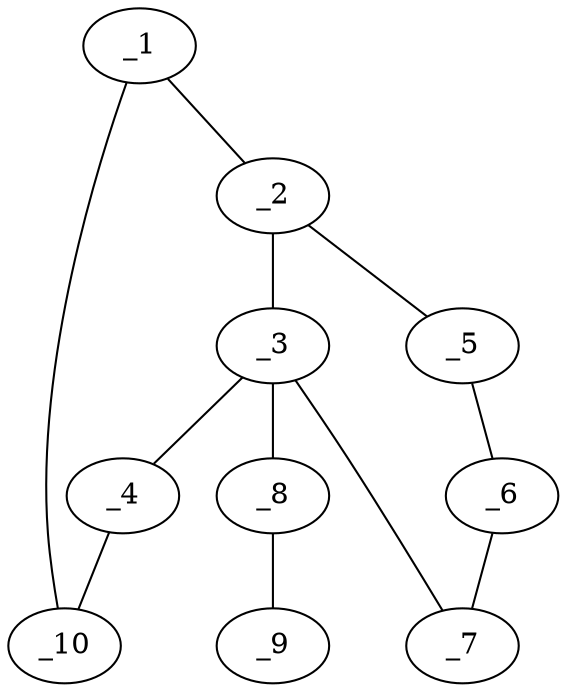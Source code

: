 graph molid679449 {
	_1	 [charge=0,
		chem=1,
		symbol="C  ",
		x="4.4899",
		y="-1.6545"];
	_2	 [charge=0,
		chem=1,
		symbol="C  ",
		x="3.5388",
		y="-1.3455"];
	_1 -- _2	 [valence=1];
	_10	 [charge=0,
		chem=4,
		symbol="N  ",
		x="5.0777",
		y="-0.8455"];
	_1 -- _10	 [valence=1];
	_3	 [charge=0,
		chem=1,
		symbol="C  ",
		x="3.5388",
		y="-0.3455"];
	_2 -- _3	 [valence=1];
	_5	 [charge=0,
		chem=1,
		symbol="C  ",
		x="2.5878",
		y="-1.6545"];
	_2 -- _5	 [valence=1];
	_4	 [charge=0,
		chem=1,
		symbol="C  ",
		x="4.4899",
		y="-0.0365"];
	_3 -- _4	 [valence=1];
	_7	 [charge=0,
		chem=4,
		symbol="N  ",
		x="2.5878",
		y="-0.0365"];
	_3 -- _7	 [valence=1];
	_8	 [charge=0,
		chem=1,
		symbol="C  ",
		x="3.5388",
		y="0.6545"];
	_3 -- _8	 [valence=1];
	_4 -- _10	 [valence=1];
	_6	 [charge=0,
		chem=4,
		symbol="N  ",
		x=2,
		y="-0.8455"];
	_5 -- _6	 [valence=1];
	_6 -- _7	 [valence=2];
	_9	 [charge=0,
		chem=4,
		symbol="N  ",
		x="3.5388",
		y="1.6545"];
	_8 -- _9	 [valence=3];
}
